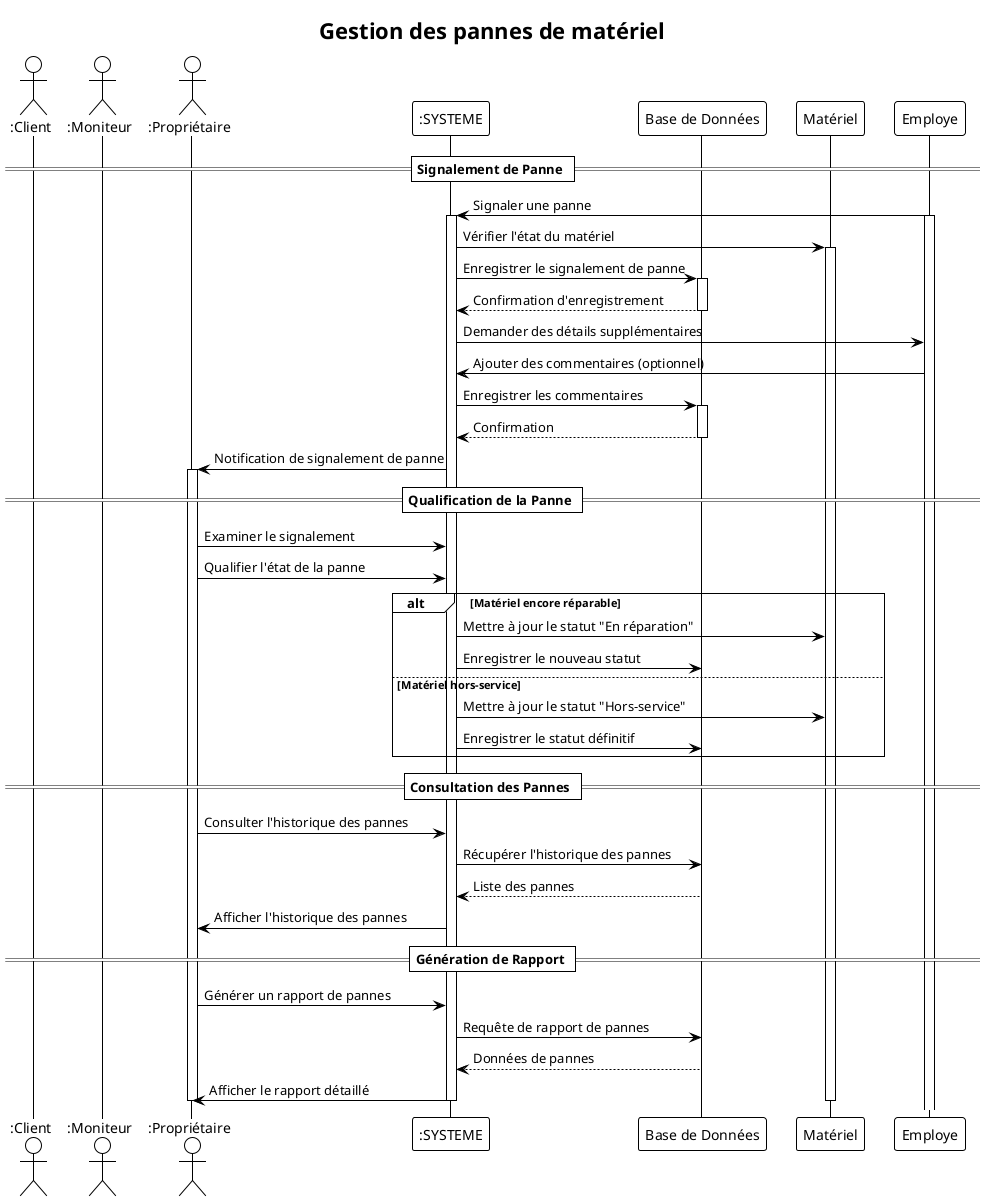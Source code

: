 @startuml
@startuml
!theme plain
title Gestion des pannes de matériel

actor ":Client" as C
actor ":Moniteur" as M
actor ":Propriétaire" as Proprietaire
participant ":SYSTEME" as Systeme
participant "Base de Données" as DB
participant "Matériel" as Materiel

== Signalement de Panne ==

Employe -> Systeme : Signaler une panne
activate Employe
activate Systeme

Systeme -> Materiel : Vérifier l'état du matériel
activate Materiel

Systeme -> DB : Enregistrer le signalement de panne
activate DB
DB --> Systeme : Confirmation d'enregistrement
deactivate DB

Systeme -> Employe : Demander des détails supplémentaires
Employe -> Systeme : Ajouter des commentaires (optionnel)
Systeme -> DB : Enregistrer les commentaires
activate DB
DB --> Systeme : Confirmation
deactivate DB

Systeme -> Proprietaire : Notification de signalement de panne
activate Proprietaire

== Qualification de la Panne ==

Proprietaire -> Systeme : Examiner le signalement
Proprietaire -> Systeme : Qualifier l'état de la panne
alt Matériel encore réparable
    Systeme -> Materiel : Mettre à jour le statut "En réparation"
    Systeme -> DB : Enregistrer le nouveau statut
else Matériel hors-service
    Systeme -> Materiel : Mettre à jour le statut "Hors-service"
    Systeme -> DB : Enregistrer le statut définitif
end

== Consultation des Pannes ==

Proprietaire -> Systeme : Consulter l'historique des pannes
Systeme -> DB : Récupérer l'historique des pannes
DB --> Systeme : Liste des pannes
Systeme -> Proprietaire : Afficher l'historique des pannes

== Génération de Rapport ==

Proprietaire -> Systeme : Générer un rapport de pannes
Systeme -> DB : Requête de rapport de pannes
DB --> Systeme : Données de pannes
Systeme -> Proprietaire : Afficher le rapport détaillé

deactivate Proprietaire
deactivate Systeme
deactivate Materiel

@enduml
@enduml
